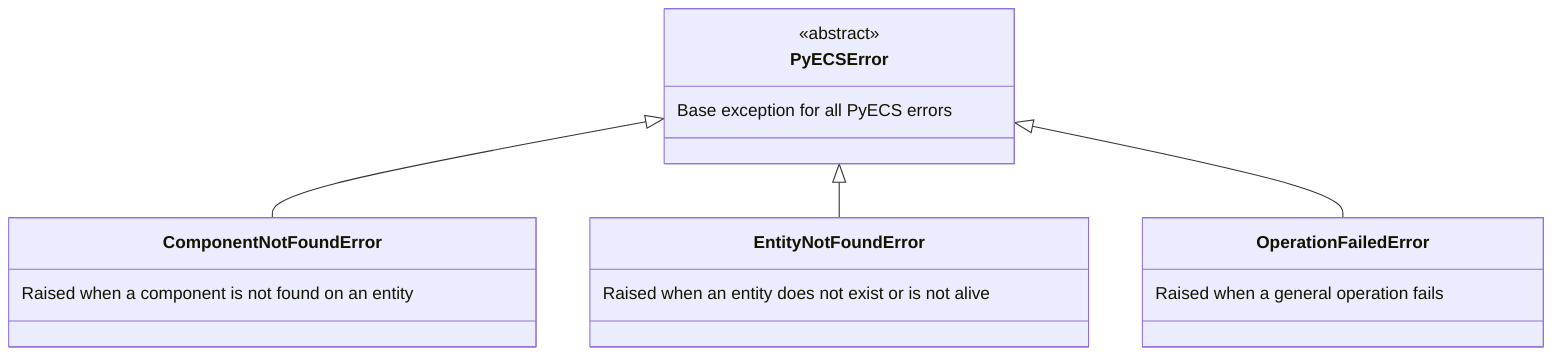 classDiagram
    class PyECSError {
        <<abstract>>
        Base exception for all PyECS errors
    }
    
    class ComponentNotFoundError {
        Raised when a component is not found on an entity
    }
    
    class EntityNotFoundError {
        Raised when an entity does not exist or is not alive
    }
    
    class OperationFailedError {
        Raised when a general operation fails
    }
    
    PyECSError <|-- ComponentNotFoundError
    PyECSError <|-- EntityNotFoundError
    PyECSError <|-- OperationFailedError